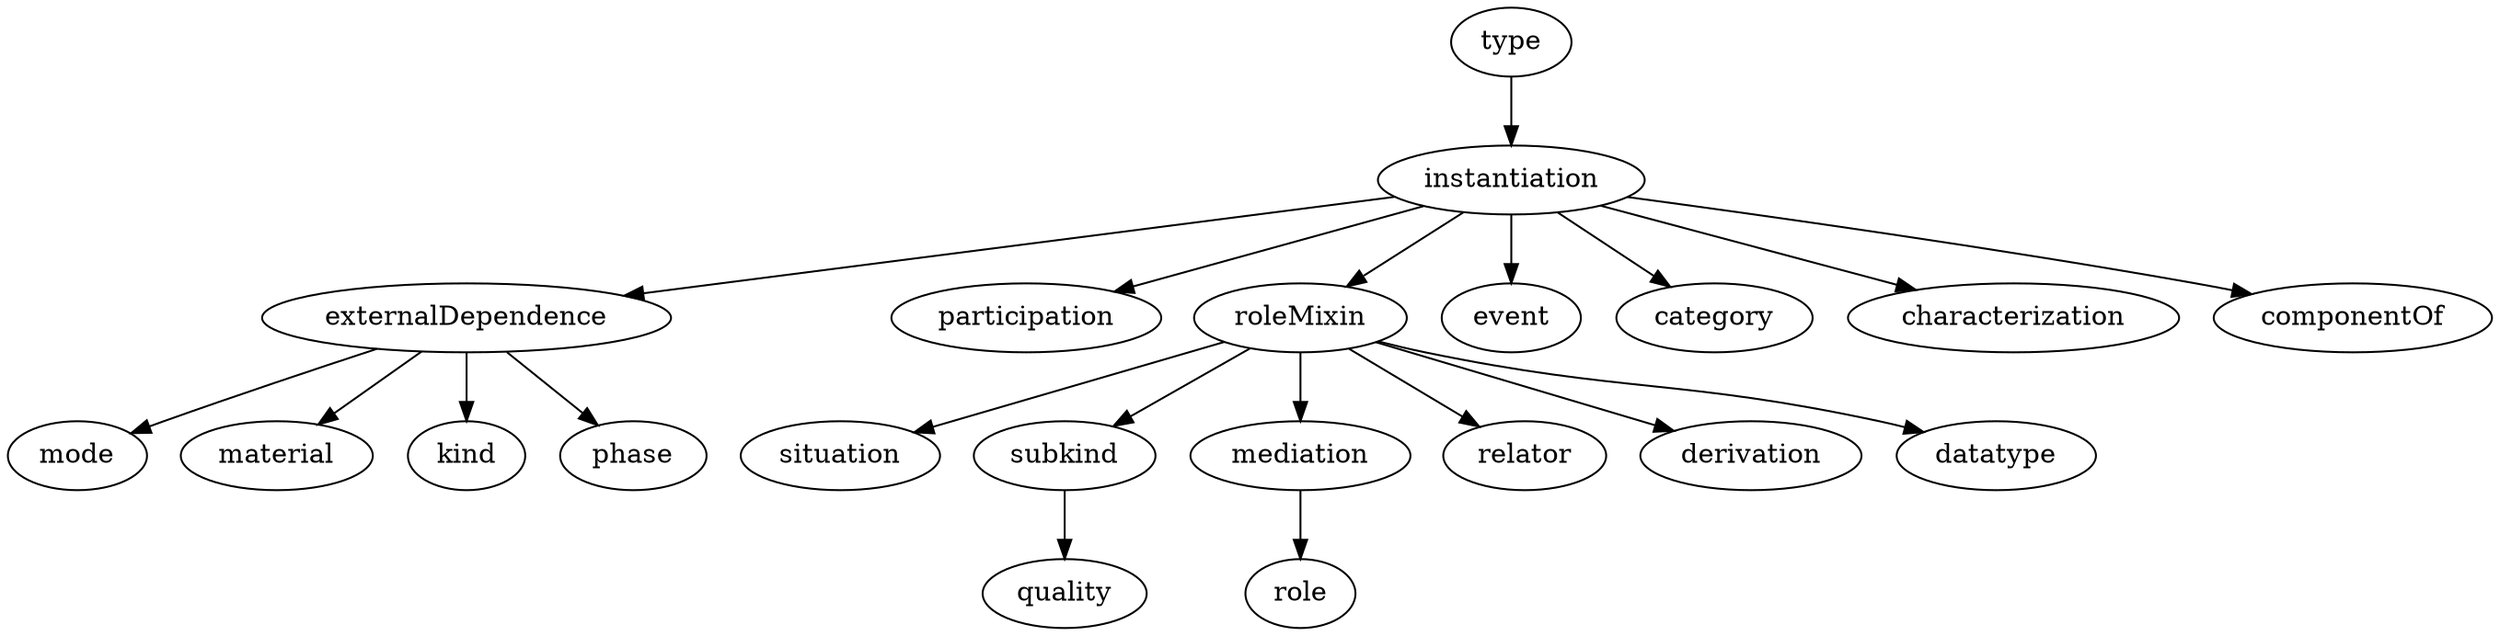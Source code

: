 strict digraph  {
type;
instantiation;
externalDependence;
participation;
roleMixin;
event;
category;
characterization;
componentOf;
mode;
material;
kind;
phase;
situation;
subkind;
mediation;
relator;
derivation;
datatype;
quality;
role;
type -> instantiation;
instantiation -> externalDependence;
instantiation -> participation;
instantiation -> roleMixin;
instantiation -> event;
instantiation -> category;
instantiation -> characterization;
instantiation -> componentOf;
externalDependence -> mode;
externalDependence -> material;
externalDependence -> kind;
externalDependence -> phase;
roleMixin -> situation;
roleMixin -> subkind;
roleMixin -> mediation;
roleMixin -> relator;
roleMixin -> derivation;
roleMixin -> datatype;
subkind -> quality;
mediation -> role;
}

